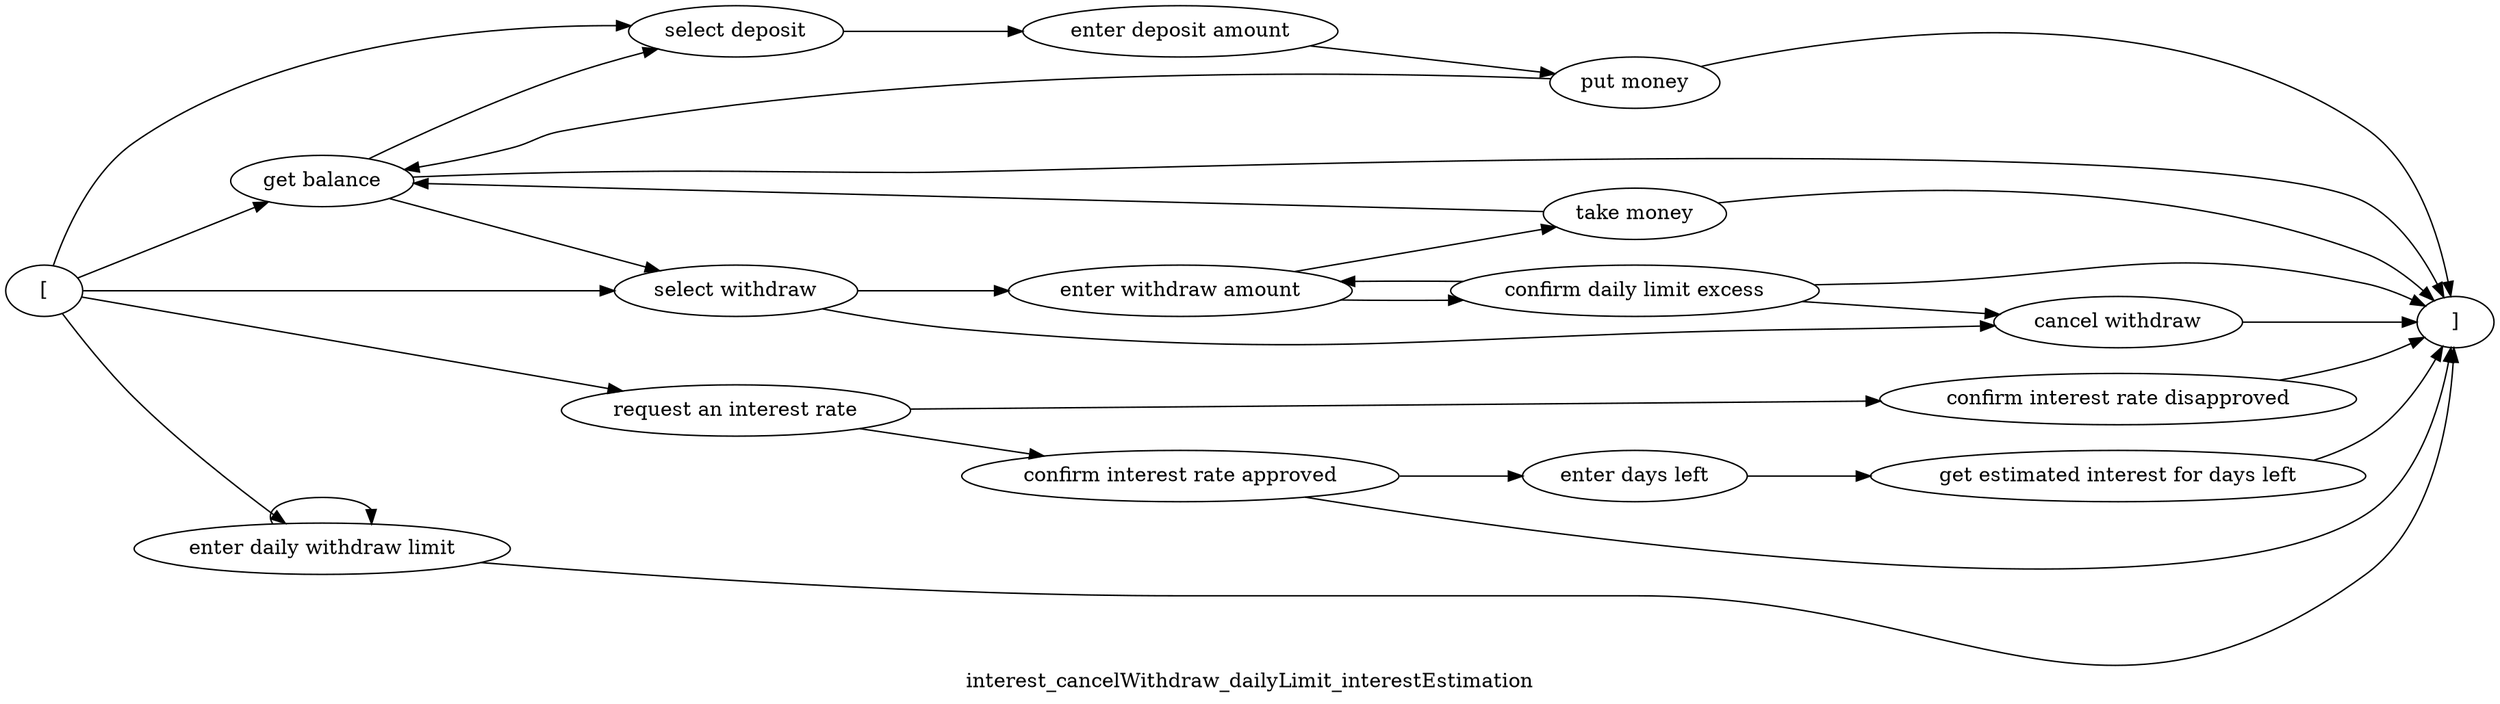 digraph G {
rankdir = LR
label = "interest_cancelWithdraw_dailyLimit_interestEstimation";
esg11_vertex2 -> esg11_vertex1;
esg11_vertex0 -> esg11_vertex2;
esg11_vertex2 -> esg11_vertex3;
esg11_vertex0 -> esg11_vertex3;
esg11_vertex3 -> esg11_vertex4;
esg11_vertex4 -> esg11_vertex5;
esg11_vertex5 -> esg11_vertex1;
esg11_vertex5 -> esg11_vertex2;
esg11_vertex2 -> esg11_vertex6;
esg11_vertex0 -> esg11_vertex6;
esg11_vertex6 -> esg11_vertex7;
esg11_vertex7 -> esg11_vertex8;
esg11_vertex8 -> esg11_vertex1;
esg11_vertex8 -> esg11_vertex2;
esg11_vertex0 -> esg11_vertex9;
esg11_vertex10 -> esg11_vertex1;
esg11_vertex9 -> esg11_vertex10;
esg11_vertex9 -> esg11_vertex11;
esg11_vertex11 -> esg11_vertex1;
esg11_vertex6 -> esg11_vertex12;
esg11_vertex12 -> esg11_vertex1;
esg11_vertex7 -> esg11_vertex13;
esg11_vertex13 -> esg11_vertex12;
esg11_vertex13 -> esg11_vertex7;
esg11_vertex0 -> esg11_vertex14;
esg11_vertex14 -> esg11_vertex1;
esg11_vertex14 -> esg11_vertex14;
esg11_vertex13 -> esg11_vertex1;
esg11_vertex10 -> esg11_vertex15;
esg11_vertex15 -> esg11_vertex16;
esg11_vertex16 -> esg11_vertex1;
esg11_vertex2 [label = "get balance"]
esg11_vertex1 [label = "]"]
esg11_vertex0 [label = "["]
esg11_vertex3 [label = "select deposit"]
esg11_vertex4 [label = "enter deposit amount"]
esg11_vertex5 [label = "put money"]
esg11_vertex6 [label = "select withdraw"]
esg11_vertex7 [label = "enter withdraw amount"]
esg11_vertex8 [label = "take money"]
esg11_vertex9 [label = "request an interest rate"]
esg11_vertex10 [label = "confirm interest rate approved"]
esg11_vertex11 [label = "confirm interest rate disapproved"]
esg11_vertex12 [label = "cancel withdraw"]
esg11_vertex13 [label = "confirm daily limit excess"]
esg11_vertex14 [label = "enter daily withdraw limit"]
esg11_vertex15 [label = "enter days left"]
esg11_vertex16 [label = "get estimated interest for days left"]
}
